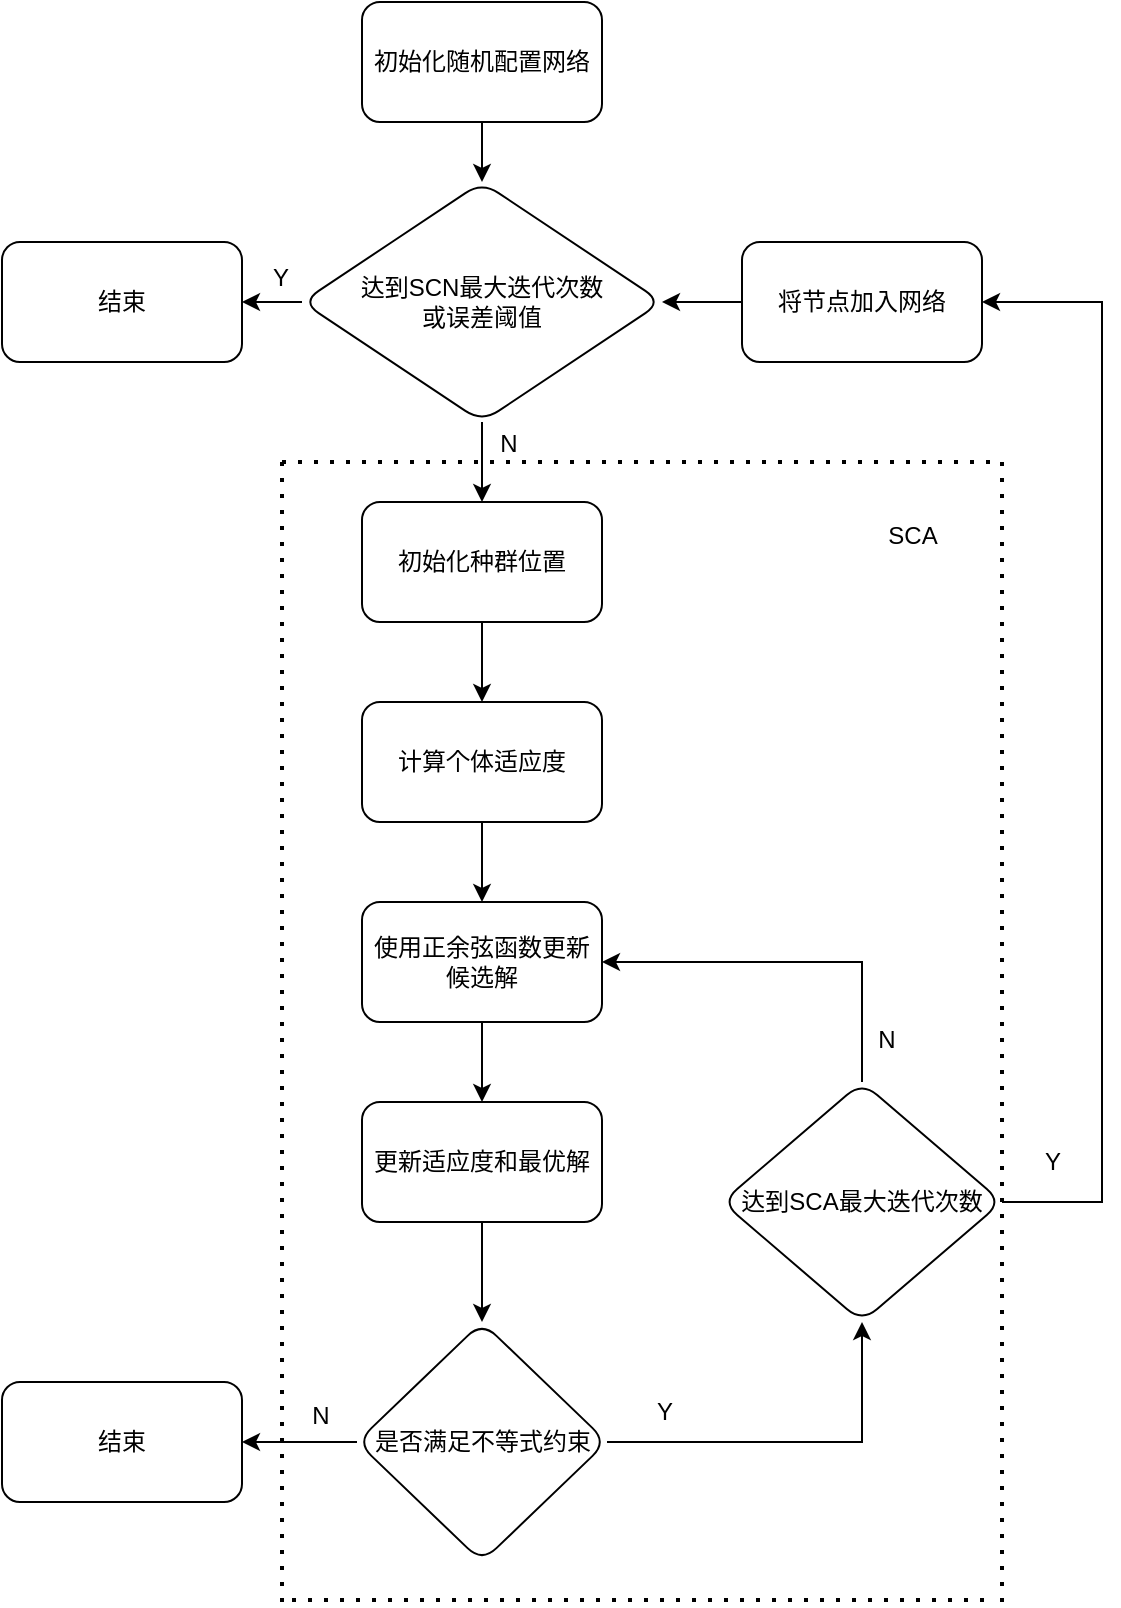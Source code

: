 <mxfile version="21.4.0" type="github">
  <diagram name="第 1 页" id="-gMaRvMxoEYFehouByGR">
    <mxGraphModel dx="980" dy="776" grid="1" gridSize="10" guides="1" tooltips="1" connect="1" arrows="1" fold="1" page="1" pageScale="1" pageWidth="827" pageHeight="1169" math="0" shadow="0">
      <root>
        <mxCell id="0" />
        <mxCell id="1" parent="0" />
        <mxCell id="0GGinekkQ6M6HEJnRW7u-3" value="" style="edgeStyle=orthogonalEdgeStyle;rounded=0;orthogonalLoop=1;jettySize=auto;html=1;" edge="1" parent="1" source="0GGinekkQ6M6HEJnRW7u-1" target="0GGinekkQ6M6HEJnRW7u-2">
          <mxGeometry relative="1" as="geometry" />
        </mxCell>
        <mxCell id="0GGinekkQ6M6HEJnRW7u-1" value="初始化随机配置网络" style="rounded=1;whiteSpace=wrap;html=1;" vertex="1" parent="1">
          <mxGeometry x="250" y="70" width="120" height="60" as="geometry" />
        </mxCell>
        <mxCell id="0GGinekkQ6M6HEJnRW7u-5" value="" style="edgeStyle=orthogonalEdgeStyle;rounded=0;orthogonalLoop=1;jettySize=auto;html=1;" edge="1" parent="1" source="0GGinekkQ6M6HEJnRW7u-2" target="0GGinekkQ6M6HEJnRW7u-4">
          <mxGeometry relative="1" as="geometry" />
        </mxCell>
        <mxCell id="0GGinekkQ6M6HEJnRW7u-25" value="" style="edgeStyle=orthogonalEdgeStyle;rounded=0;orthogonalLoop=1;jettySize=auto;html=1;" edge="1" parent="1" source="0GGinekkQ6M6HEJnRW7u-2" target="0GGinekkQ6M6HEJnRW7u-24">
          <mxGeometry relative="1" as="geometry" />
        </mxCell>
        <mxCell id="0GGinekkQ6M6HEJnRW7u-2" value="达到SCN最大迭代次数&lt;br&gt;或误差阈值" style="rhombus;whiteSpace=wrap;html=1;rounded=1;" vertex="1" parent="1">
          <mxGeometry x="220" y="160" width="180" height="120" as="geometry" />
        </mxCell>
        <mxCell id="0GGinekkQ6M6HEJnRW7u-7" value="" style="edgeStyle=orthogonalEdgeStyle;rounded=0;orthogonalLoop=1;jettySize=auto;html=1;" edge="1" parent="1" source="0GGinekkQ6M6HEJnRW7u-4" target="0GGinekkQ6M6HEJnRW7u-6">
          <mxGeometry relative="1" as="geometry" />
        </mxCell>
        <mxCell id="0GGinekkQ6M6HEJnRW7u-4" value="初始化种群位置" style="whiteSpace=wrap;html=1;rounded=1;" vertex="1" parent="1">
          <mxGeometry x="250" y="320" width="120" height="60" as="geometry" />
        </mxCell>
        <mxCell id="0GGinekkQ6M6HEJnRW7u-9" value="" style="edgeStyle=orthogonalEdgeStyle;rounded=0;orthogonalLoop=1;jettySize=auto;html=1;" edge="1" parent="1" source="0GGinekkQ6M6HEJnRW7u-6" target="0GGinekkQ6M6HEJnRW7u-8">
          <mxGeometry relative="1" as="geometry" />
        </mxCell>
        <mxCell id="0GGinekkQ6M6HEJnRW7u-6" value="计算个体适应度" style="whiteSpace=wrap;html=1;rounded=1;" vertex="1" parent="1">
          <mxGeometry x="250" y="420" width="120" height="60" as="geometry" />
        </mxCell>
        <mxCell id="0GGinekkQ6M6HEJnRW7u-11" value="" style="edgeStyle=orthogonalEdgeStyle;rounded=0;orthogonalLoop=1;jettySize=auto;html=1;" edge="1" parent="1" source="0GGinekkQ6M6HEJnRW7u-8" target="0GGinekkQ6M6HEJnRW7u-10">
          <mxGeometry relative="1" as="geometry" />
        </mxCell>
        <mxCell id="0GGinekkQ6M6HEJnRW7u-8" value="使用正余弦函数更新候选解" style="whiteSpace=wrap;html=1;rounded=1;" vertex="1" parent="1">
          <mxGeometry x="250" y="520" width="120" height="60" as="geometry" />
        </mxCell>
        <mxCell id="0GGinekkQ6M6HEJnRW7u-16" value="" style="edgeStyle=orthogonalEdgeStyle;rounded=0;orthogonalLoop=1;jettySize=auto;html=1;" edge="1" parent="1" source="0GGinekkQ6M6HEJnRW7u-10" target="0GGinekkQ6M6HEJnRW7u-15">
          <mxGeometry relative="1" as="geometry" />
        </mxCell>
        <mxCell id="0GGinekkQ6M6HEJnRW7u-10" value="更新适应度和最优解" style="whiteSpace=wrap;html=1;rounded=1;" vertex="1" parent="1">
          <mxGeometry x="250" y="620" width="120" height="60" as="geometry" />
        </mxCell>
        <mxCell id="0GGinekkQ6M6HEJnRW7u-14" style="edgeStyle=orthogonalEdgeStyle;rounded=0;orthogonalLoop=1;jettySize=auto;html=1;entryX=1;entryY=0.5;entryDx=0;entryDy=0;exitX=0.5;exitY=0;exitDx=0;exitDy=0;" edge="1" parent="1" source="0GGinekkQ6M6HEJnRW7u-12" target="0GGinekkQ6M6HEJnRW7u-8">
          <mxGeometry relative="1" as="geometry">
            <mxPoint x="500" y="730" as="sourcePoint" />
            <Array as="points">
              <mxPoint x="500" y="550" />
            </Array>
          </mxGeometry>
        </mxCell>
        <mxCell id="0GGinekkQ6M6HEJnRW7u-22" style="edgeStyle=orthogonalEdgeStyle;rounded=0;orthogonalLoop=1;jettySize=auto;html=1;entryX=1;entryY=0.5;entryDx=0;entryDy=0;" edge="1" parent="1" source="0GGinekkQ6M6HEJnRW7u-12" target="0GGinekkQ6M6HEJnRW7u-21">
          <mxGeometry relative="1" as="geometry">
            <Array as="points">
              <mxPoint x="620" y="670" />
              <mxPoint x="620" y="220" />
            </Array>
          </mxGeometry>
        </mxCell>
        <mxCell id="0GGinekkQ6M6HEJnRW7u-12" value="达到SCA最大迭代次数" style="rhombus;whiteSpace=wrap;html=1;rounded=1;" vertex="1" parent="1">
          <mxGeometry x="430" y="610" width="140" height="120" as="geometry" />
        </mxCell>
        <mxCell id="0GGinekkQ6M6HEJnRW7u-17" style="edgeStyle=orthogonalEdgeStyle;rounded=0;orthogonalLoop=1;jettySize=auto;html=1;entryX=0.5;entryY=1;entryDx=0;entryDy=0;" edge="1" parent="1" source="0GGinekkQ6M6HEJnRW7u-15" target="0GGinekkQ6M6HEJnRW7u-12">
          <mxGeometry relative="1" as="geometry" />
        </mxCell>
        <mxCell id="0GGinekkQ6M6HEJnRW7u-19" value="" style="edgeStyle=orthogonalEdgeStyle;rounded=0;orthogonalLoop=1;jettySize=auto;html=1;" edge="1" parent="1" source="0GGinekkQ6M6HEJnRW7u-15" target="0GGinekkQ6M6HEJnRW7u-18">
          <mxGeometry relative="1" as="geometry" />
        </mxCell>
        <mxCell id="0GGinekkQ6M6HEJnRW7u-15" value="是否满足不等式约束" style="rhombus;whiteSpace=wrap;html=1;rounded=1;" vertex="1" parent="1">
          <mxGeometry x="247.5" y="730" width="125" height="120" as="geometry" />
        </mxCell>
        <mxCell id="0GGinekkQ6M6HEJnRW7u-18" value="结束" style="whiteSpace=wrap;html=1;rounded=1;" vertex="1" parent="1">
          <mxGeometry x="70" y="760" width="120" height="60" as="geometry" />
        </mxCell>
        <mxCell id="0GGinekkQ6M6HEJnRW7u-23" style="edgeStyle=orthogonalEdgeStyle;rounded=0;orthogonalLoop=1;jettySize=auto;html=1;entryX=1;entryY=0.5;entryDx=0;entryDy=0;" edge="1" parent="1" source="0GGinekkQ6M6HEJnRW7u-21" target="0GGinekkQ6M6HEJnRW7u-2">
          <mxGeometry relative="1" as="geometry" />
        </mxCell>
        <mxCell id="0GGinekkQ6M6HEJnRW7u-21" value="将节点加入网络" style="whiteSpace=wrap;html=1;rounded=1;" vertex="1" parent="1">
          <mxGeometry x="440" y="190" width="120" height="60" as="geometry" />
        </mxCell>
        <mxCell id="0GGinekkQ6M6HEJnRW7u-24" value="结束" style="whiteSpace=wrap;html=1;rounded=1;" vertex="1" parent="1">
          <mxGeometry x="70" y="190" width="120" height="60" as="geometry" />
        </mxCell>
        <mxCell id="0GGinekkQ6M6HEJnRW7u-26" value="" style="endArrow=none;dashed=1;html=1;dashPattern=1 3;strokeWidth=2;rounded=0;" edge="1" parent="1">
          <mxGeometry width="50" height="50" relative="1" as="geometry">
            <mxPoint x="210" y="300" as="sourcePoint" />
            <mxPoint x="570" y="300" as="targetPoint" />
          </mxGeometry>
        </mxCell>
        <mxCell id="0GGinekkQ6M6HEJnRW7u-27" value="" style="endArrow=none;dashed=1;html=1;dashPattern=1 3;strokeWidth=2;rounded=0;" edge="1" parent="1">
          <mxGeometry width="50" height="50" relative="1" as="geometry">
            <mxPoint x="210" y="870" as="sourcePoint" />
            <mxPoint x="210" y="300" as="targetPoint" />
          </mxGeometry>
        </mxCell>
        <mxCell id="0GGinekkQ6M6HEJnRW7u-28" value="" style="endArrow=none;dashed=1;html=1;dashPattern=1 3;strokeWidth=2;rounded=0;" edge="1" parent="1">
          <mxGeometry width="50" height="50" relative="1" as="geometry">
            <mxPoint x="570" y="300" as="sourcePoint" />
            <mxPoint x="570" y="870" as="targetPoint" />
          </mxGeometry>
        </mxCell>
        <mxCell id="0GGinekkQ6M6HEJnRW7u-29" value="" style="endArrow=none;dashed=1;html=1;dashPattern=1 3;strokeWidth=2;rounded=0;" edge="1" parent="1">
          <mxGeometry width="50" height="50" relative="1" as="geometry">
            <mxPoint x="215" y="869" as="sourcePoint" />
            <mxPoint x="565" y="869" as="targetPoint" />
          </mxGeometry>
        </mxCell>
        <mxCell id="0GGinekkQ6M6HEJnRW7u-31" value="SCA" style="text;html=1;align=center;verticalAlign=middle;resizable=0;points=[];autosize=1;strokeColor=none;fillColor=none;" vertex="1" parent="1">
          <mxGeometry x="500" y="322" width="50" height="30" as="geometry" />
        </mxCell>
        <mxCell id="0GGinekkQ6M6HEJnRW7u-32" value="Y" style="text;html=1;align=center;verticalAlign=middle;resizable=0;points=[];autosize=1;strokeColor=none;fillColor=none;" vertex="1" parent="1">
          <mxGeometry x="194" y="193" width="30" height="30" as="geometry" />
        </mxCell>
        <mxCell id="0GGinekkQ6M6HEJnRW7u-33" value="N" style="text;html=1;align=center;verticalAlign=middle;resizable=0;points=[];autosize=1;strokeColor=none;fillColor=none;" vertex="1" parent="1">
          <mxGeometry x="308" y="276" width="30" height="30" as="geometry" />
        </mxCell>
        <mxCell id="0GGinekkQ6M6HEJnRW7u-34" value="N" style="text;html=1;align=center;verticalAlign=middle;resizable=0;points=[];autosize=1;strokeColor=none;fillColor=none;" vertex="1" parent="1">
          <mxGeometry x="214" y="762" width="30" height="30" as="geometry" />
        </mxCell>
        <mxCell id="0GGinekkQ6M6HEJnRW7u-35" value="N" style="text;html=1;align=center;verticalAlign=middle;resizable=0;points=[];autosize=1;strokeColor=none;fillColor=none;" vertex="1" parent="1">
          <mxGeometry x="497" y="574" width="30" height="30" as="geometry" />
        </mxCell>
        <mxCell id="0GGinekkQ6M6HEJnRW7u-36" value="Y" style="text;html=1;align=center;verticalAlign=middle;resizable=0;points=[];autosize=1;strokeColor=none;fillColor=none;" vertex="1" parent="1">
          <mxGeometry x="386" y="760" width="30" height="30" as="geometry" />
        </mxCell>
        <mxCell id="0GGinekkQ6M6HEJnRW7u-37" value="Y" style="text;html=1;align=center;verticalAlign=middle;resizable=0;points=[];autosize=1;strokeColor=none;fillColor=none;" vertex="1" parent="1">
          <mxGeometry x="580" y="635" width="30" height="30" as="geometry" />
        </mxCell>
      </root>
    </mxGraphModel>
  </diagram>
</mxfile>
